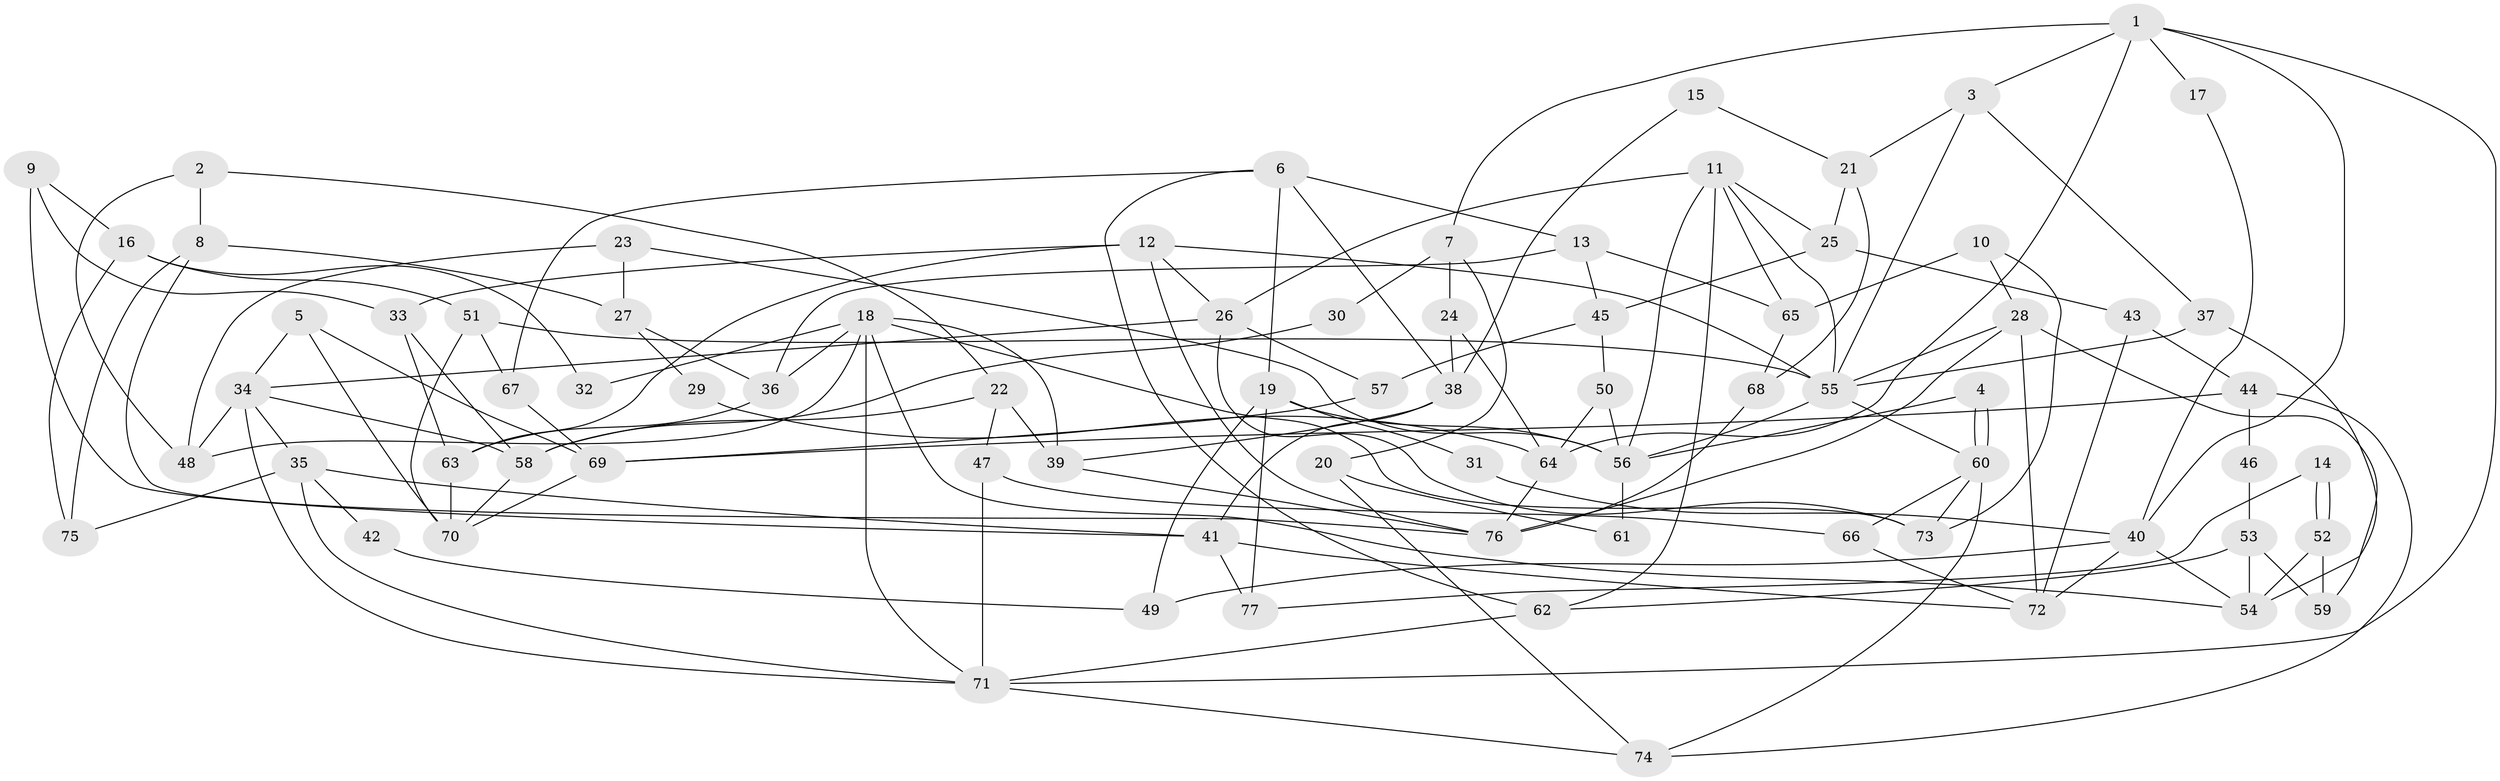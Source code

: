 // coarse degree distribution, {10: 0.03773584905660377, 3: 0.20754716981132076, 4: 0.18867924528301888, 5: 0.18867924528301888, 7: 0.05660377358490566, 6: 0.1509433962264151, 8: 0.07547169811320754, 2: 0.09433962264150944}
// Generated by graph-tools (version 1.1) at 2025/52/02/27/25 19:52:08]
// undirected, 77 vertices, 154 edges
graph export_dot {
graph [start="1"]
  node [color=gray90,style=filled];
  1;
  2;
  3;
  4;
  5;
  6;
  7;
  8;
  9;
  10;
  11;
  12;
  13;
  14;
  15;
  16;
  17;
  18;
  19;
  20;
  21;
  22;
  23;
  24;
  25;
  26;
  27;
  28;
  29;
  30;
  31;
  32;
  33;
  34;
  35;
  36;
  37;
  38;
  39;
  40;
  41;
  42;
  43;
  44;
  45;
  46;
  47;
  48;
  49;
  50;
  51;
  52;
  53;
  54;
  55;
  56;
  57;
  58;
  59;
  60;
  61;
  62;
  63;
  64;
  65;
  66;
  67;
  68;
  69;
  70;
  71;
  72;
  73;
  74;
  75;
  76;
  77;
  1 -- 71;
  1 -- 3;
  1 -- 7;
  1 -- 17;
  1 -- 40;
  1 -- 64;
  2 -- 8;
  2 -- 22;
  2 -- 48;
  3 -- 55;
  3 -- 21;
  3 -- 37;
  4 -- 56;
  4 -- 60;
  4 -- 60;
  5 -- 34;
  5 -- 70;
  5 -- 69;
  6 -- 67;
  6 -- 62;
  6 -- 13;
  6 -- 19;
  6 -- 38;
  7 -- 24;
  7 -- 20;
  7 -- 30;
  8 -- 76;
  8 -- 27;
  8 -- 75;
  9 -- 33;
  9 -- 41;
  9 -- 16;
  10 -- 28;
  10 -- 65;
  10 -- 73;
  11 -- 26;
  11 -- 55;
  11 -- 25;
  11 -- 56;
  11 -- 62;
  11 -- 65;
  12 -- 63;
  12 -- 55;
  12 -- 26;
  12 -- 33;
  12 -- 76;
  13 -- 36;
  13 -- 45;
  13 -- 65;
  14 -- 77;
  14 -- 52;
  14 -- 52;
  15 -- 21;
  15 -- 38;
  16 -- 51;
  16 -- 32;
  16 -- 75;
  17 -- 40;
  18 -- 71;
  18 -- 73;
  18 -- 32;
  18 -- 36;
  18 -- 39;
  18 -- 48;
  18 -- 54;
  19 -- 56;
  19 -- 31;
  19 -- 49;
  19 -- 77;
  20 -- 74;
  20 -- 61;
  21 -- 68;
  21 -- 25;
  22 -- 39;
  22 -- 47;
  22 -- 58;
  23 -- 56;
  23 -- 48;
  23 -- 27;
  24 -- 38;
  24 -- 64;
  25 -- 45;
  25 -- 43;
  26 -- 34;
  26 -- 57;
  26 -- 73;
  27 -- 36;
  27 -- 29;
  28 -- 55;
  28 -- 76;
  28 -- 59;
  28 -- 72;
  29 -- 64;
  30 -- 58;
  31 -- 40;
  33 -- 58;
  33 -- 63;
  34 -- 35;
  34 -- 48;
  34 -- 58;
  34 -- 71;
  35 -- 71;
  35 -- 75;
  35 -- 41;
  35 -- 42;
  36 -- 63;
  37 -- 54;
  37 -- 55;
  38 -- 41;
  38 -- 39;
  39 -- 76;
  40 -- 54;
  40 -- 49;
  40 -- 72;
  41 -- 72;
  41 -- 77;
  42 -- 49;
  43 -- 72;
  43 -- 44;
  44 -- 69;
  44 -- 46;
  44 -- 74;
  45 -- 50;
  45 -- 57;
  46 -- 53;
  47 -- 71;
  47 -- 66;
  50 -- 64;
  50 -- 56;
  51 -- 70;
  51 -- 55;
  51 -- 67;
  52 -- 59;
  52 -- 54;
  53 -- 54;
  53 -- 62;
  53 -- 59;
  55 -- 60;
  55 -- 56;
  56 -- 61;
  57 -- 69;
  58 -- 70;
  60 -- 73;
  60 -- 66;
  60 -- 74;
  62 -- 71;
  63 -- 70;
  64 -- 76;
  65 -- 68;
  66 -- 72;
  67 -- 69;
  68 -- 76;
  69 -- 70;
  71 -- 74;
}
